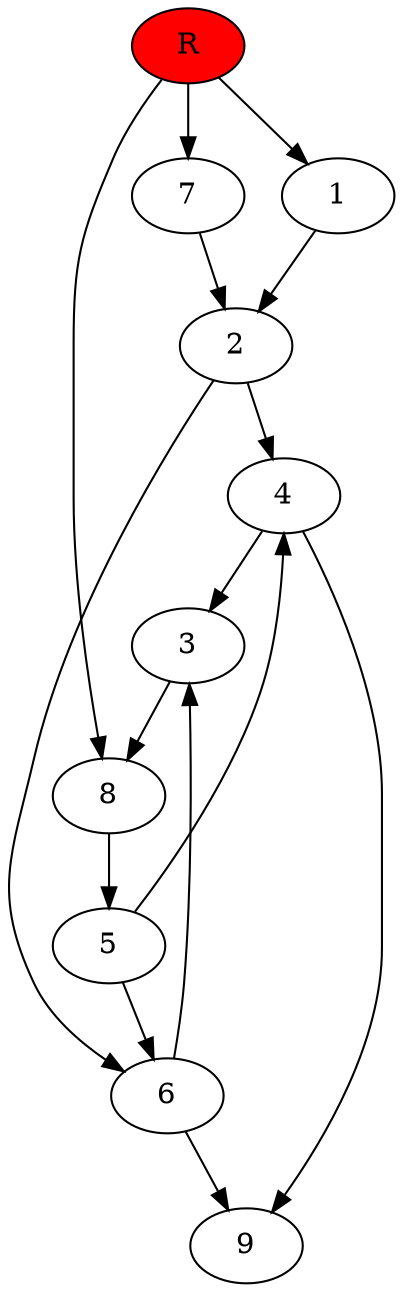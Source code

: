 digraph prb28956 {
	1
	2
	3
	4
	5
	6
	7
	8
	R [fillcolor="#ff0000" style=filled]
	1 -> 2
	2 -> 4
	2 -> 6
	3 -> 8
	4 -> 3
	4 -> 9
	5 -> 4
	5 -> 6
	6 -> 3
	6 -> 9
	7 -> 2
	8 -> 5
	R -> 1
	R -> 7
	R -> 8
}
